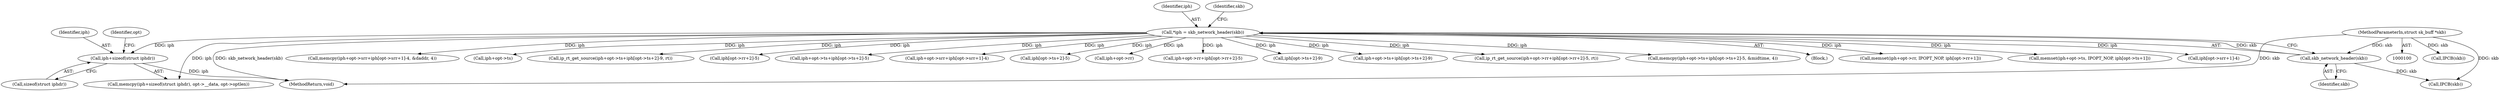 digraph "0_linux_f6d8bd051c391c1c0458a30b2a7abcd939329259_15@pointer" {
"1000122" [label="(Call,iph+sizeof(struct iphdr))"];
"1000108" [label="(Call,*iph = skb_network_header(skb))"];
"1000110" [label="(Call,skb_network_header(skb))"];
"1000101" [label="(MethodParameterIn,struct sk_buff *skb)"];
"1000109" [label="(Identifier,iph)"];
"1000122" [label="(Call,iph+sizeof(struct iphdr))"];
"1000150" [label="(Call,iph[opt->srr+1]-4)"];
"1000143" [label="(Call,memcpy(iph+opt->srr+iph[opt->srr+1]-4, &daddr, 4))"];
"1000116" [label="(Identifier,skb)"];
"1000289" [label="(Call,iph+opt->ts)"];
"1000136" [label="(Call,IPCB(skb))"];
"1000191" [label="(Call,ip_rt_get_source(iph+opt->ts+iph[opt->ts+2]-9, rt))"];
"1000121" [label="(Call,memcpy(iph+sizeof(struct iphdr), opt->__data, opt->optlen))"];
"1000177" [label="(Call,iph[opt->rr+2]-5)"];
"1000235" [label="(Call,iph+opt->ts+iph[opt->ts+2]-5)"];
"1000110" [label="(Call,skb_network_header(skb))"];
"1000144" [label="(Call,iph+opt->srr+iph[opt->srr+1]-4)"];
"1000241" [label="(Call,iph[opt->ts+2]-5)"];
"1000260" [label="(Call,iph+opt->rr)"];
"1000111" [label="(Identifier,skb)"];
"1000171" [label="(Call,iph+opt->rr+iph[opt->rr+2]-5)"];
"1000198" [label="(Call,iph[opt->ts+2]-9)"];
"1000192" [label="(Call,iph+opt->ts+iph[opt->ts+2]-9)"];
"1000101" [label="(MethodParameterIn,struct sk_buff *skb)"];
"1000170" [label="(Call,ip_rt_get_source(iph+opt->rr+iph[opt->rr+2]-5, rt))"];
"1000123" [label="(Identifier,iph)"];
"1000108" [label="(Call,*iph = skb_network_header(skb))"];
"1000234" [label="(Call,memcpy(iph+opt->ts+iph[opt->ts+2]-5, &midtime, 4))"];
"1000106" [label="(Block,)"];
"1000124" [label="(Call,sizeof(struct iphdr))"];
"1000115" [label="(Call,IPCB(skb))"];
"1000127" [label="(Identifier,opt)"];
"1000259" [label="(Call,memset(iph+opt->rr, IPOPT_NOP, iph[opt->rr+1]))"];
"1000288" [label="(Call,memset(iph+opt->ts, IPOPT_NOP, iph[opt->ts+1]))"];
"1000316" [label="(MethodReturn,void)"];
"1000122" -> "1000121"  [label="AST: "];
"1000122" -> "1000124"  [label="CFG: "];
"1000123" -> "1000122"  [label="AST: "];
"1000124" -> "1000122"  [label="AST: "];
"1000127" -> "1000122"  [label="CFG: "];
"1000122" -> "1000316"  [label="DDG: iph"];
"1000108" -> "1000122"  [label="DDG: iph"];
"1000108" -> "1000106"  [label="AST: "];
"1000108" -> "1000110"  [label="CFG: "];
"1000109" -> "1000108"  [label="AST: "];
"1000110" -> "1000108"  [label="AST: "];
"1000116" -> "1000108"  [label="CFG: "];
"1000108" -> "1000316"  [label="DDG: skb_network_header(skb)"];
"1000110" -> "1000108"  [label="DDG: skb"];
"1000108" -> "1000121"  [label="DDG: iph"];
"1000108" -> "1000143"  [label="DDG: iph"];
"1000108" -> "1000144"  [label="DDG: iph"];
"1000108" -> "1000150"  [label="DDG: iph"];
"1000108" -> "1000170"  [label="DDG: iph"];
"1000108" -> "1000171"  [label="DDG: iph"];
"1000108" -> "1000177"  [label="DDG: iph"];
"1000108" -> "1000191"  [label="DDG: iph"];
"1000108" -> "1000192"  [label="DDG: iph"];
"1000108" -> "1000198"  [label="DDG: iph"];
"1000108" -> "1000234"  [label="DDG: iph"];
"1000108" -> "1000235"  [label="DDG: iph"];
"1000108" -> "1000241"  [label="DDG: iph"];
"1000108" -> "1000259"  [label="DDG: iph"];
"1000108" -> "1000260"  [label="DDG: iph"];
"1000108" -> "1000288"  [label="DDG: iph"];
"1000108" -> "1000289"  [label="DDG: iph"];
"1000110" -> "1000111"  [label="CFG: "];
"1000111" -> "1000110"  [label="AST: "];
"1000101" -> "1000110"  [label="DDG: skb"];
"1000110" -> "1000115"  [label="DDG: skb"];
"1000101" -> "1000100"  [label="AST: "];
"1000101" -> "1000316"  [label="DDG: skb"];
"1000101" -> "1000115"  [label="DDG: skb"];
"1000101" -> "1000136"  [label="DDG: skb"];
}
